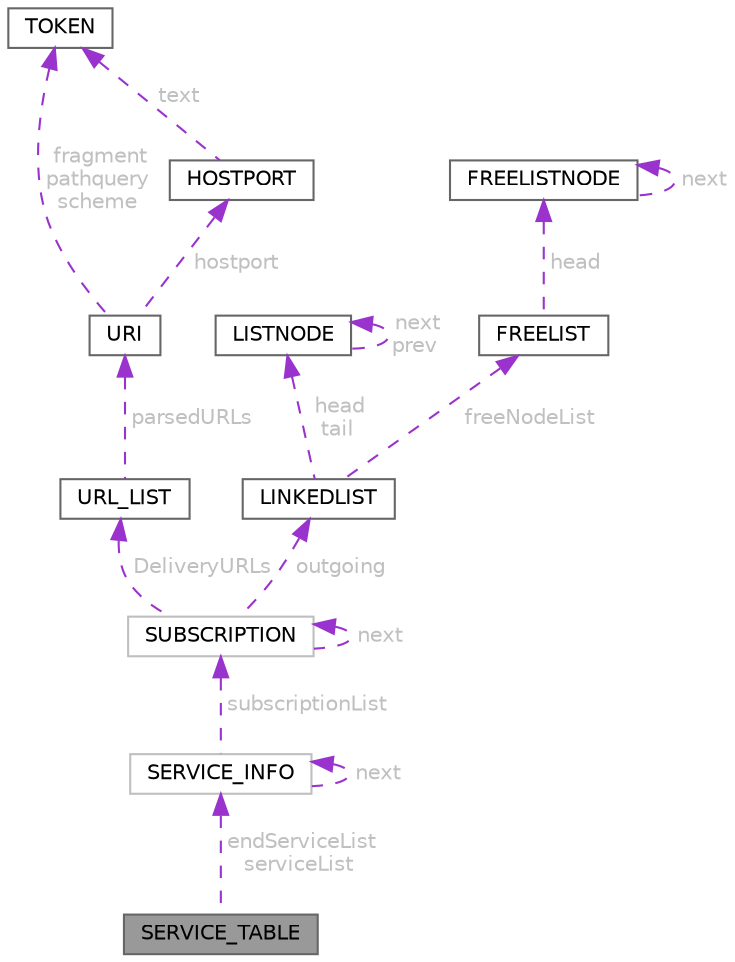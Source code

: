 digraph "SERVICE_TABLE"
{
 // LATEX_PDF_SIZE
  bgcolor="transparent";
  edge [fontname=Helvetica,fontsize=10,labelfontname=Helvetica,labelfontsize=10];
  node [fontname=Helvetica,fontsize=10,shape=box,height=0.2,width=0.4];
  Node1 [id="Node000001",label="SERVICE_TABLE",height=0.2,width=0.4,color="gray40", fillcolor="grey60", style="filled", fontcolor="black",tooltip=" "];
  Node2 -> Node1 [id="edge1_Node000001_Node000002",dir="back",color="darkorchid3",style="dashed",tooltip=" ",label=" endServiceList\nserviceList",fontcolor="grey" ];
  Node2 [id="Node000002",label="SERVICE_INFO",height=0.2,width=0.4,color="grey75", fillcolor="white", style="filled",URL="$structSERVICE__INFO.html",tooltip=" "];
  Node3 -> Node2 [id="edge2_Node000002_Node000003",dir="back",color="darkorchid3",style="dashed",tooltip=" ",label=" subscriptionList",fontcolor="grey" ];
  Node3 [id="Node000003",label="SUBSCRIPTION",height=0.2,width=0.4,color="grey75", fillcolor="white", style="filled",URL="$structSUBSCRIPTION.html",tooltip=" "];
  Node4 -> Node3 [id="edge3_Node000003_Node000004",dir="back",color="darkorchid3",style="dashed",tooltip=" ",label=" DeliveryURLs",fontcolor="grey" ];
  Node4 [id="Node000004",label="URL_LIST",height=0.2,width=0.4,color="gray40", fillcolor="white", style="filled",URL="$structURL__LIST.html",tooltip="Represents a list of URLs as in the \"callback\" header of SUBSCRIBE message in GENA...."];
  Node5 -> Node4 [id="edge4_Node000004_Node000005",dir="back",color="darkorchid3",style="dashed",tooltip=" ",label=" parsedURLs",fontcolor="grey" ];
  Node5 [id="Node000005",label="URI",height=0.2,width=0.4,color="gray40", fillcolor="white", style="filled",URL="$structURI.html",tooltip="Represents a URI used in parse_uri and elsewhere."];
  Node6 -> Node5 [id="edge5_Node000005_Node000006",dir="back",color="darkorchid3",style="dashed",tooltip=" ",label=" fragment\npathquery\nscheme",fontcolor="grey" ];
  Node6 [id="Node000006",label="TOKEN",height=0.2,width=0.4,color="gray40", fillcolor="white", style="filled",URL="$structTOKEN.html",tooltip="Buffer used in parsinghttp messages, urls, etc. generally this simply holds a pointer into a larger a..."];
  Node7 -> Node5 [id="edge6_Node000005_Node000007",dir="back",color="darkorchid3",style="dashed",tooltip=" ",label=" hostport",fontcolor="grey" ];
  Node7 [id="Node000007",label="HOSTPORT",height=0.2,width=0.4,color="gray40", fillcolor="white", style="filled",URL="$structHOSTPORT.html",tooltip="Represents a host port: e.g. \"127.127.0.1:80\" text is a token pointing to the full string representat..."];
  Node6 -> Node7 [id="edge7_Node000007_Node000006",dir="back",color="darkorchid3",style="dashed",tooltip=" ",label=" text",fontcolor="grey" ];
  Node8 -> Node3 [id="edge8_Node000003_Node000008",dir="back",color="darkorchid3",style="dashed",tooltip=" ",label=" outgoing",fontcolor="grey" ];
  Node8 [id="Node000008",label="LINKEDLIST",height=0.2,width=0.4,color="gray40", fillcolor="white", style="filled",URL="$structLINKEDLIST.html",tooltip=" "];
  Node9 -> Node8 [id="edge9_Node000008_Node000009",dir="back",color="darkorchid3",style="dashed",tooltip=" ",label=" head\ntail",fontcolor="grey" ];
  Node9 [id="Node000009",label="LISTNODE",height=0.2,width=0.4,color="gray40", fillcolor="white", style="filled",URL="$structLISTNODE.html",tooltip=" "];
  Node9 -> Node9 [id="edge10_Node000009_Node000009",dir="back",color="darkorchid3",style="dashed",tooltip=" ",label=" next\nprev",fontcolor="grey" ];
  Node10 -> Node8 [id="edge11_Node000008_Node000010",dir="back",color="darkorchid3",style="dashed",tooltip=" ",label=" freeNodeList",fontcolor="grey" ];
  Node10 [id="Node000010",label="FREELIST",height=0.2,width=0.4,color="gray40", fillcolor="white", style="filled",URL="$structFREELIST.html",tooltip=" "];
  Node11 -> Node10 [id="edge12_Node000010_Node000011",dir="back",color="darkorchid3",style="dashed",tooltip=" ",label=" head",fontcolor="grey" ];
  Node11 [id="Node000011",label="FREELISTNODE",height=0.2,width=0.4,color="gray40", fillcolor="white", style="filled",URL="$structFREELISTNODE.html",tooltip=" "];
  Node11 -> Node11 [id="edge13_Node000011_Node000011",dir="back",color="darkorchid3",style="dashed",tooltip=" ",label=" next",fontcolor="grey" ];
  Node3 -> Node3 [id="edge14_Node000003_Node000003",dir="back",color="darkorchid3",style="dashed",tooltip=" ",label=" next",fontcolor="grey" ];
  Node2 -> Node2 [id="edge15_Node000002_Node000002",dir="back",color="darkorchid3",style="dashed",tooltip=" ",label=" next",fontcolor="grey" ];
}
